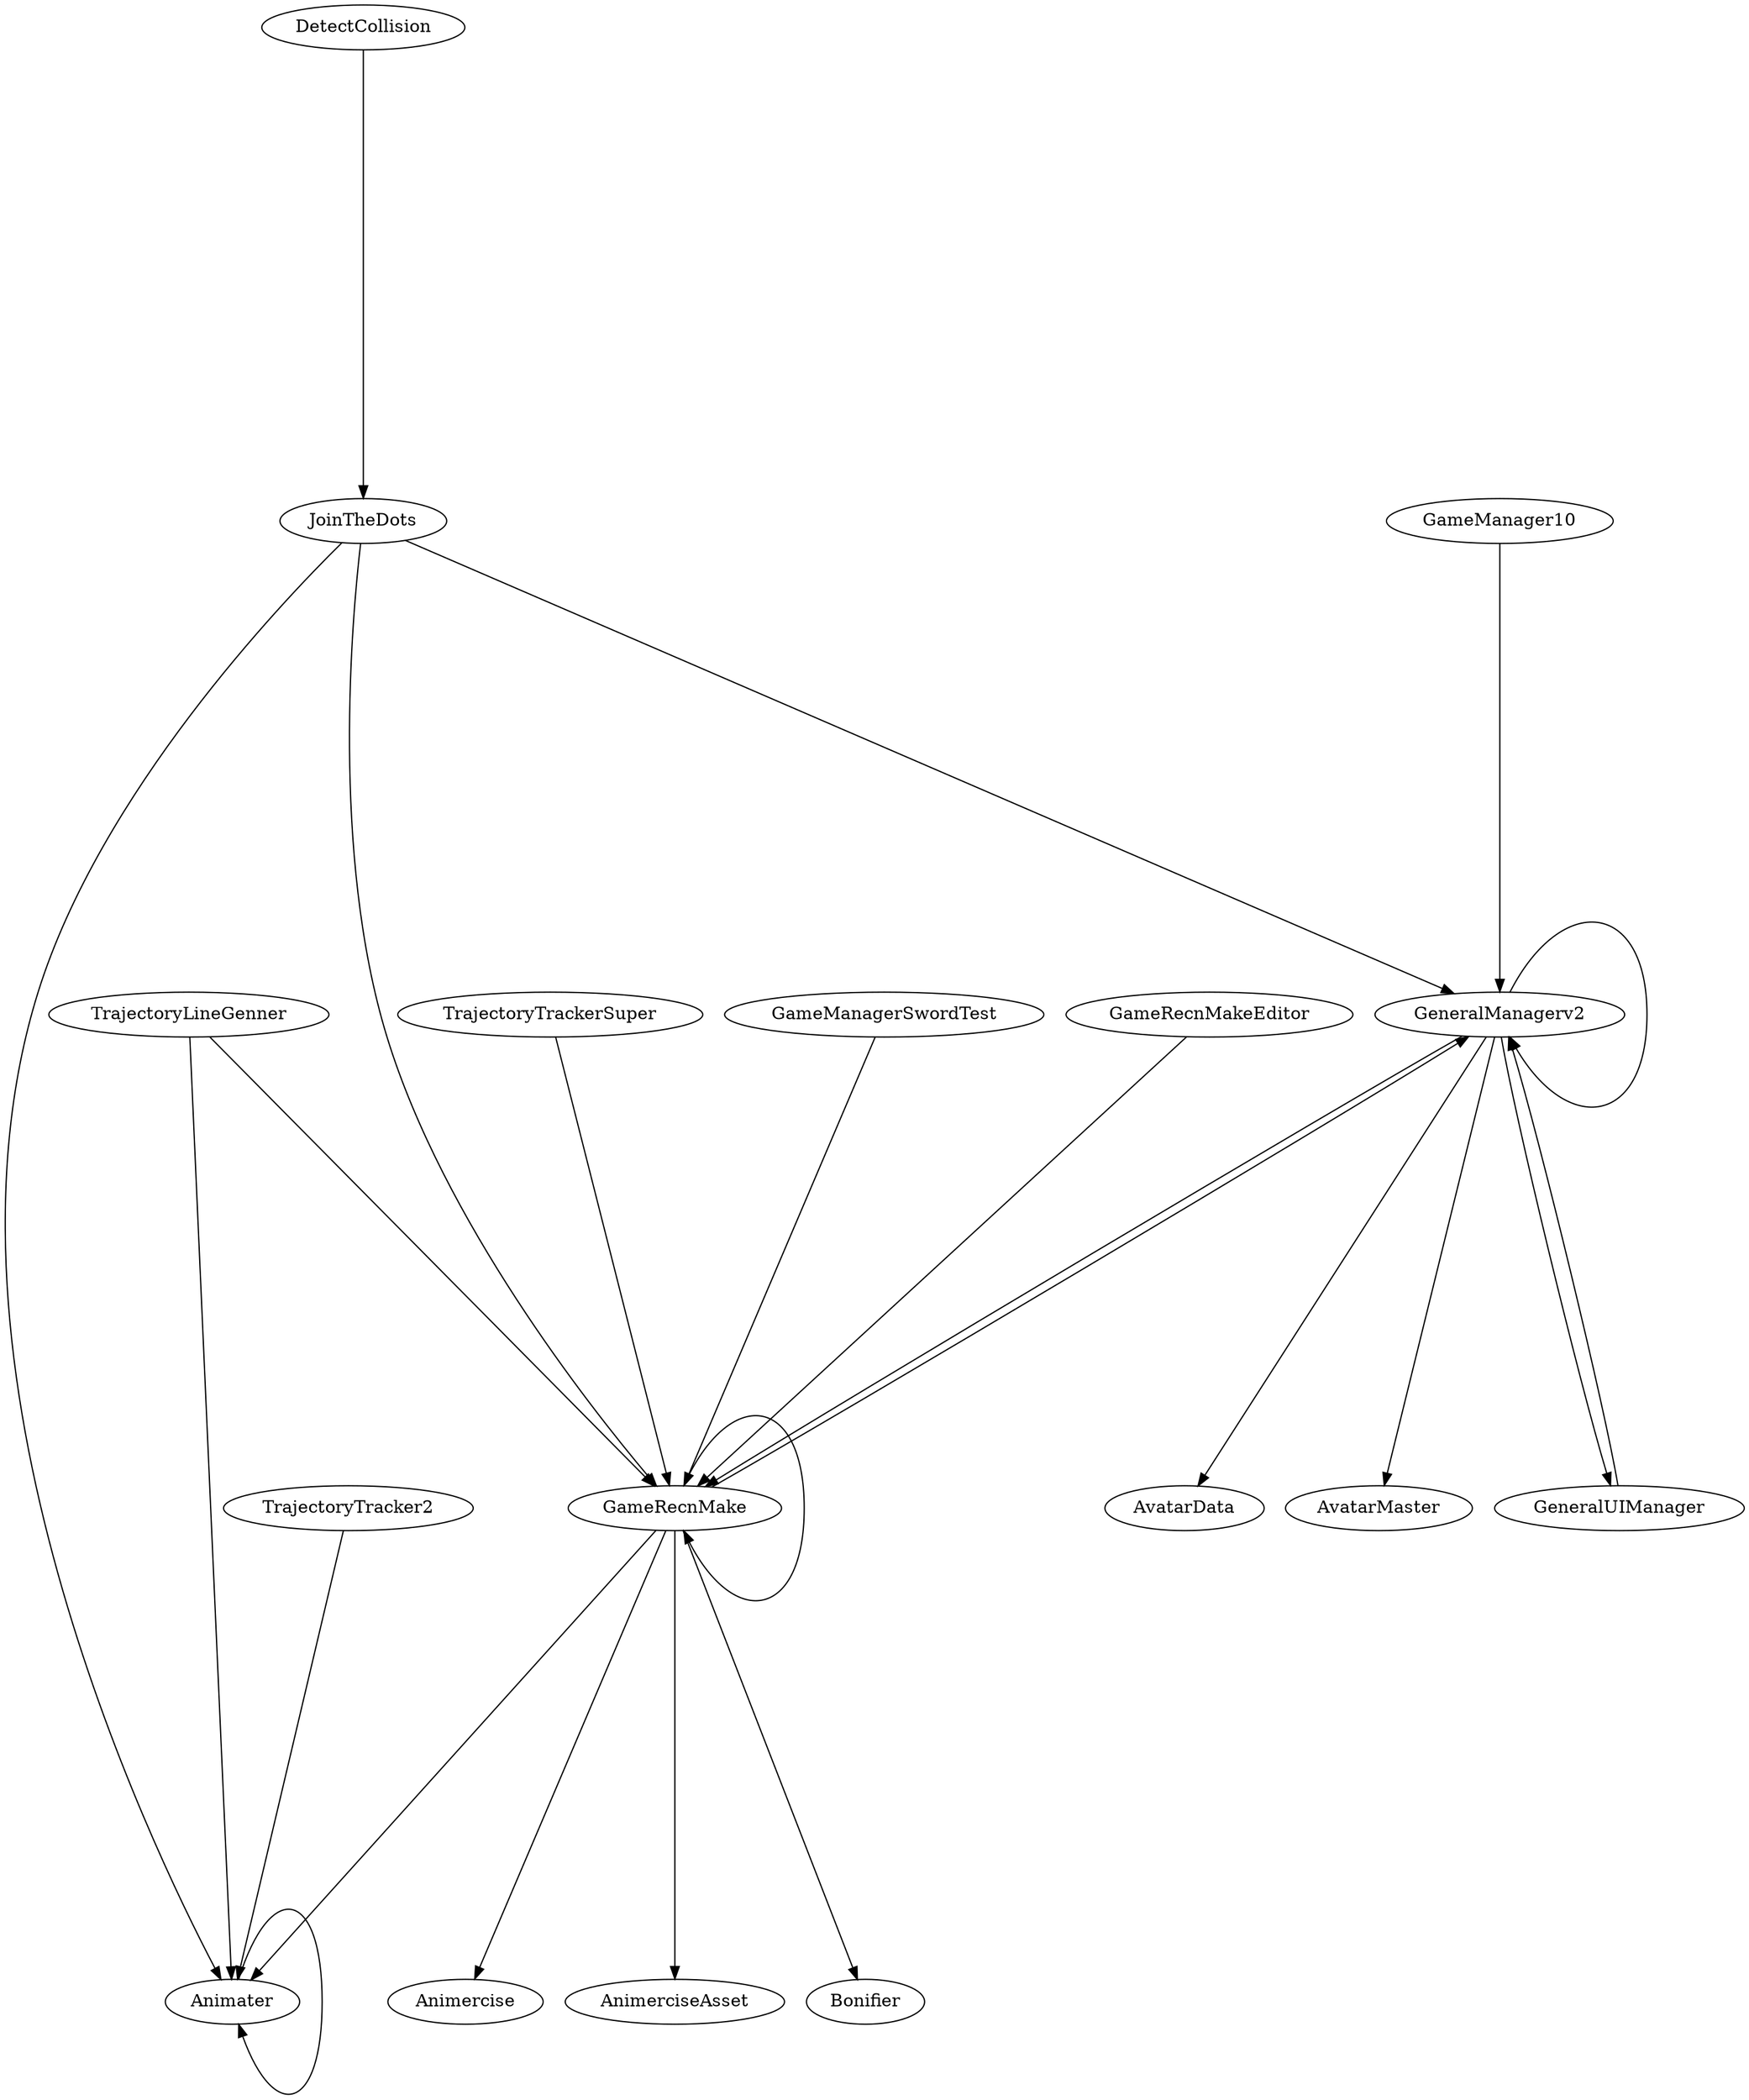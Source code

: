 digraph  {
	graph [nodesep=0.25,
		ranksep=5.0
	];
	Animater -> Animater;
	DetectCollision -> JoinTheDots;
	GeneralManagerv2 -> GeneralManagerv2;
	GeneralManagerv2 -> GameRecnMake;
	GeneralManagerv2 -> AvatarData;
	GeneralManagerv2 -> AvatarMaster;
	GeneralManagerv2 -> GeneralUIManager;
	GameRecnMake -> Animater;
	GameRecnMake -> GeneralManagerv2;
	GameRecnMake -> GameRecnMake;
	GameRecnMake -> Animercise;
	GameRecnMake -> AnimerciseAsset;
	GameRecnMake -> Bonifier;
	JoinTheDots -> Animater;
	JoinTheDots -> GeneralManagerv2;
	JoinTheDots -> GameRecnMake;
	GeneralUIManager -> GeneralManagerv2;
	TrajectoryLineGenner -> Animater;
	TrajectoryLineGenner -> GameRecnMake;
	TrajectoryTracker2 -> Animater;
	GameManager10 -> GeneralManagerv2;
	TrajectoryTrackerSuper -> GameRecnMake;
	GameManagerSwordTest -> GameRecnMake;
	GameRecnMakeEditor -> GameRecnMake;
}
